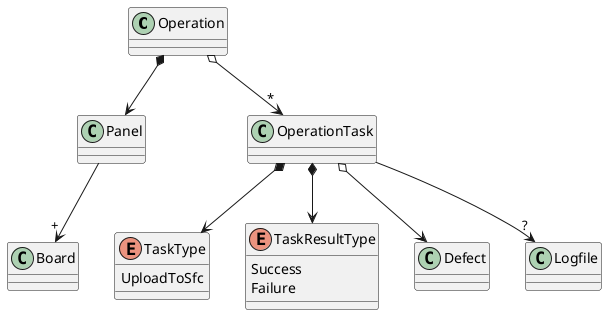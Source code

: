 @startuml

class Operation
Operation *--> Panel
Operation o--> "*" OperationTask

class OperationTask {}
OperationTask *--> TaskType
OperationTask *--> TaskResultType
OperationTask o--> Defect
OperationTask --> "?" Logfile

enum TaskType {
    UploadToSfc
}

enum TaskResultType {
    Success
    Failure
}

class Panel
Panel --> "+" Board

@enduml